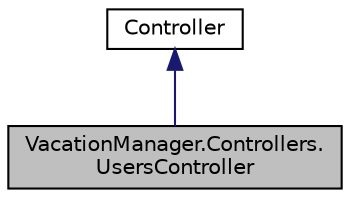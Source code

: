 digraph "VacationManager.Controllers.UsersController"
{
 // LATEX_PDF_SIZE
  edge [fontname="Helvetica",fontsize="10",labelfontname="Helvetica",labelfontsize="10"];
  node [fontname="Helvetica",fontsize="10",shape=record];
  Node1 [label="VacationManager.Controllers.\lUsersController",height=0.2,width=0.4,color="black", fillcolor="grey75", style="filled", fontcolor="black",tooltip="Controlls the user logic."];
  Node2 -> Node1 [dir="back",color="midnightblue",fontsize="10",style="solid",fontname="Helvetica"];
  Node2 [label="Controller",height=0.2,width=0.4,color="black", fillcolor="white", style="filled",tooltip=" "];
}
